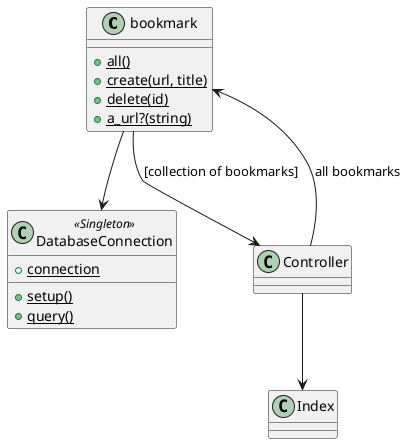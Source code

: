 @startuml

class bookmark {
    +{static} all()
    +{static} create(url, title)
    +{static} delete(id)
    +{static} a_url?(string)
}

class DatabaseConnection <<Singleton>>  {
    +{static} connection
    +{static} setup()
    +{static} query()
}

Controller --> bookmark: all bookmarks
Controller --> Index
bookmark --> Controller: [collection of bookmarks]
bookmark --> DatabaseConnection

@enduml
